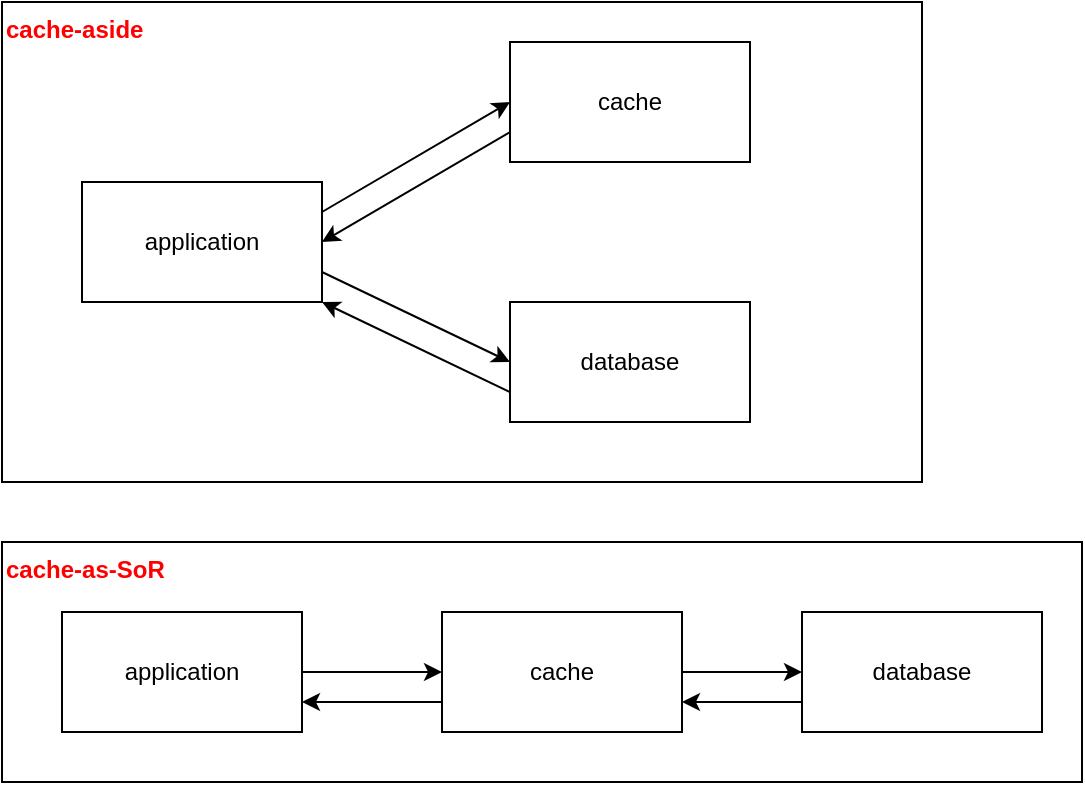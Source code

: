 <mxfile version="14.8.5" type="github">
  <diagram id="JQAffEVJsyVowEL3As18" name="Page-1">
    <mxGraphModel dx="1186" dy="607" grid="1" gridSize="10" guides="1" tooltips="1" connect="1" arrows="1" fold="1" page="1" pageScale="1" pageWidth="827" pageHeight="1169" math="0" shadow="0">
      <root>
        <mxCell id="0" />
        <mxCell id="1" parent="0" />
        <mxCell id="SLc4tjviaSzsRTqzL5ue-6" value="&lt;b&gt;&lt;font color=&quot;#ff0000&quot;&gt;cache-aside&lt;/font&gt;&lt;/b&gt;" style="rounded=0;whiteSpace=wrap;html=1;align=left;verticalAlign=top;" parent="1" vertex="1">
          <mxGeometry x="100" y="30" width="460" height="240" as="geometry" />
        </mxCell>
        <mxCell id="SLc4tjviaSzsRTqzL5ue-14" style="rounded=0;orthogonalLoop=1;jettySize=auto;html=1;exitX=1;exitY=0.25;exitDx=0;exitDy=0;entryX=0;entryY=0.5;entryDx=0;entryDy=0;" parent="1" source="SLc4tjviaSzsRTqzL5ue-1" target="SLc4tjviaSzsRTqzL5ue-2" edge="1">
          <mxGeometry relative="1" as="geometry" />
        </mxCell>
        <mxCell id="SLc4tjviaSzsRTqzL5ue-16" style="edgeStyle=none;rounded=0;orthogonalLoop=1;jettySize=auto;html=1;exitX=1;exitY=0.75;exitDx=0;exitDy=0;entryX=0;entryY=0.5;entryDx=0;entryDy=0;" parent="1" source="SLc4tjviaSzsRTqzL5ue-1" target="SLc4tjviaSzsRTqzL5ue-5" edge="1">
          <mxGeometry relative="1" as="geometry" />
        </mxCell>
        <mxCell id="SLc4tjviaSzsRTqzL5ue-1" value="application" style="rounded=0;whiteSpace=wrap;html=1;" parent="1" vertex="1">
          <mxGeometry x="140" y="120" width="120" height="60" as="geometry" />
        </mxCell>
        <mxCell id="SLc4tjviaSzsRTqzL5ue-19" style="edgeStyle=none;rounded=0;orthogonalLoop=1;jettySize=auto;html=1;exitX=0;exitY=0.75;exitDx=0;exitDy=0;entryX=1;entryY=0.5;entryDx=0;entryDy=0;" parent="1" source="SLc4tjviaSzsRTqzL5ue-2" target="SLc4tjviaSzsRTqzL5ue-1" edge="1">
          <mxGeometry relative="1" as="geometry" />
        </mxCell>
        <mxCell id="SLc4tjviaSzsRTqzL5ue-2" value="cache" style="rounded=0;whiteSpace=wrap;html=1;" parent="1" vertex="1">
          <mxGeometry x="354" y="50" width="120" height="60" as="geometry" />
        </mxCell>
        <mxCell id="SLc4tjviaSzsRTqzL5ue-20" style="edgeStyle=none;rounded=0;orthogonalLoop=1;jettySize=auto;html=1;exitX=0;exitY=0.75;exitDx=0;exitDy=0;entryX=1;entryY=1;entryDx=0;entryDy=0;" parent="1" source="SLc4tjviaSzsRTqzL5ue-5" target="SLc4tjviaSzsRTqzL5ue-1" edge="1">
          <mxGeometry relative="1" as="geometry" />
        </mxCell>
        <mxCell id="SLc4tjviaSzsRTqzL5ue-5" value="database" style="rounded=0;whiteSpace=wrap;html=1;" parent="1" vertex="1">
          <mxGeometry x="354" y="180" width="120" height="60" as="geometry" />
        </mxCell>
        <mxCell id="SLc4tjviaSzsRTqzL5ue-7" value="&lt;b&gt;&lt;font color=&quot;#ff0000&quot;&gt;cache-as-SoR&lt;/font&gt;&lt;/b&gt;" style="rounded=0;whiteSpace=wrap;html=1;align=left;verticalAlign=top;" parent="1" vertex="1">
          <mxGeometry x="100" y="300" width="540" height="120" as="geometry" />
        </mxCell>
        <mxCell id="SLc4tjviaSzsRTqzL5ue-11" value="" style="edgeStyle=orthogonalEdgeStyle;rounded=0;orthogonalLoop=1;jettySize=auto;html=1;" parent="1" source="SLc4tjviaSzsRTqzL5ue-8" target="SLc4tjviaSzsRTqzL5ue-9" edge="1">
          <mxGeometry relative="1" as="geometry" />
        </mxCell>
        <mxCell id="SLc4tjviaSzsRTqzL5ue-8" value="application" style="rounded=0;whiteSpace=wrap;html=1;" parent="1" vertex="1">
          <mxGeometry x="130" y="335" width="120" height="60" as="geometry" />
        </mxCell>
        <mxCell id="SLc4tjviaSzsRTqzL5ue-12" value="" style="edgeStyle=orthogonalEdgeStyle;rounded=0;orthogonalLoop=1;jettySize=auto;html=1;" parent="1" source="SLc4tjviaSzsRTqzL5ue-9" target="SLc4tjviaSzsRTqzL5ue-10" edge="1">
          <mxGeometry relative="1" as="geometry" />
        </mxCell>
        <mxCell id="SLc4tjviaSzsRTqzL5ue-18" style="edgeStyle=none;rounded=0;orthogonalLoop=1;jettySize=auto;html=1;exitX=0;exitY=0.75;exitDx=0;exitDy=0;entryX=1;entryY=0.75;entryDx=0;entryDy=0;" parent="1" source="SLc4tjviaSzsRTqzL5ue-9" target="SLc4tjviaSzsRTqzL5ue-8" edge="1">
          <mxGeometry relative="1" as="geometry" />
        </mxCell>
        <mxCell id="SLc4tjviaSzsRTqzL5ue-9" value="cache" style="rounded=0;whiteSpace=wrap;html=1;" parent="1" vertex="1">
          <mxGeometry x="320" y="335" width="120" height="60" as="geometry" />
        </mxCell>
        <mxCell id="SLc4tjviaSzsRTqzL5ue-17" style="edgeStyle=none;rounded=0;orthogonalLoop=1;jettySize=auto;html=1;exitX=0;exitY=0.75;exitDx=0;exitDy=0;entryX=1;entryY=0.75;entryDx=0;entryDy=0;" parent="1" source="SLc4tjviaSzsRTqzL5ue-10" target="SLc4tjviaSzsRTqzL5ue-9" edge="1">
          <mxGeometry relative="1" as="geometry" />
        </mxCell>
        <mxCell id="SLc4tjviaSzsRTqzL5ue-10" value="database" style="rounded=0;whiteSpace=wrap;html=1;" parent="1" vertex="1">
          <mxGeometry x="500" y="335" width="120" height="60" as="geometry" />
        </mxCell>
      </root>
    </mxGraphModel>
  </diagram>
</mxfile>

